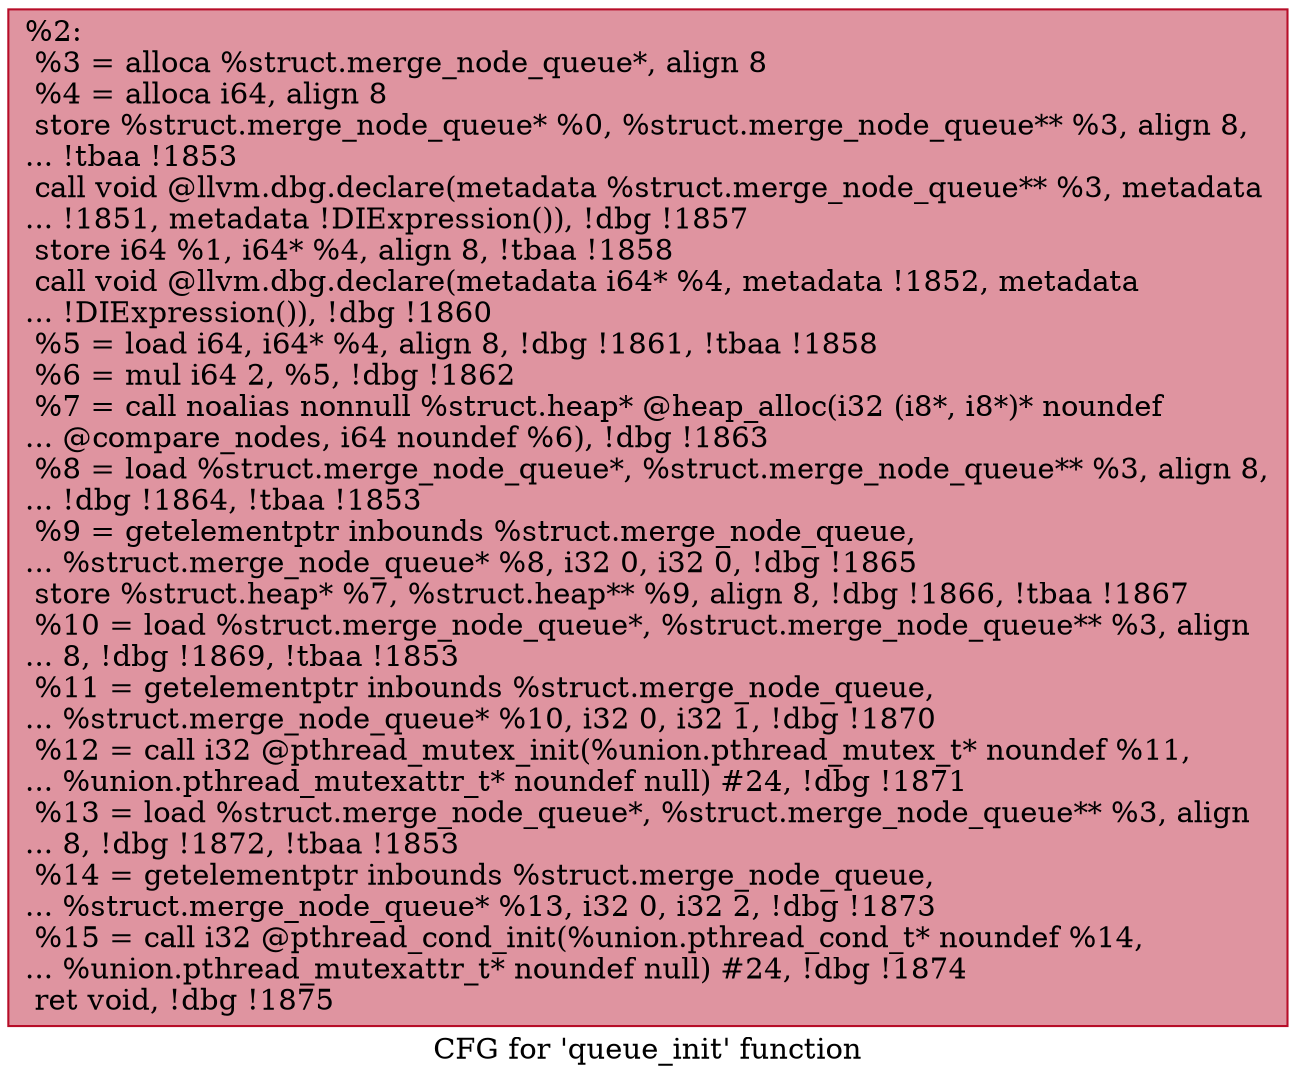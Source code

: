 digraph "CFG for 'queue_init' function" {
	label="CFG for 'queue_init' function";

	Node0x23f5ec0 [shape=record,color="#b70d28ff", style=filled, fillcolor="#b70d2870",label="{%2:\l  %3 = alloca %struct.merge_node_queue*, align 8\l  %4 = alloca i64, align 8\l  store %struct.merge_node_queue* %0, %struct.merge_node_queue** %3, align 8,\l... !tbaa !1853\l  call void @llvm.dbg.declare(metadata %struct.merge_node_queue** %3, metadata\l... !1851, metadata !DIExpression()), !dbg !1857\l  store i64 %1, i64* %4, align 8, !tbaa !1858\l  call void @llvm.dbg.declare(metadata i64* %4, metadata !1852, metadata\l... !DIExpression()), !dbg !1860\l  %5 = load i64, i64* %4, align 8, !dbg !1861, !tbaa !1858\l  %6 = mul i64 2, %5, !dbg !1862\l  %7 = call noalias nonnull %struct.heap* @heap_alloc(i32 (i8*, i8*)* noundef\l... @compare_nodes, i64 noundef %6), !dbg !1863\l  %8 = load %struct.merge_node_queue*, %struct.merge_node_queue** %3, align 8,\l... !dbg !1864, !tbaa !1853\l  %9 = getelementptr inbounds %struct.merge_node_queue,\l... %struct.merge_node_queue* %8, i32 0, i32 0, !dbg !1865\l  store %struct.heap* %7, %struct.heap** %9, align 8, !dbg !1866, !tbaa !1867\l  %10 = load %struct.merge_node_queue*, %struct.merge_node_queue** %3, align\l... 8, !dbg !1869, !tbaa !1853\l  %11 = getelementptr inbounds %struct.merge_node_queue,\l... %struct.merge_node_queue* %10, i32 0, i32 1, !dbg !1870\l  %12 = call i32 @pthread_mutex_init(%union.pthread_mutex_t* noundef %11,\l... %union.pthread_mutexattr_t* noundef null) #24, !dbg !1871\l  %13 = load %struct.merge_node_queue*, %struct.merge_node_queue** %3, align\l... 8, !dbg !1872, !tbaa !1853\l  %14 = getelementptr inbounds %struct.merge_node_queue,\l... %struct.merge_node_queue* %13, i32 0, i32 2, !dbg !1873\l  %15 = call i32 @pthread_cond_init(%union.pthread_cond_t* noundef %14,\l... %union.pthread_mutexattr_t* noundef null) #24, !dbg !1874\l  ret void, !dbg !1875\l}"];
}
